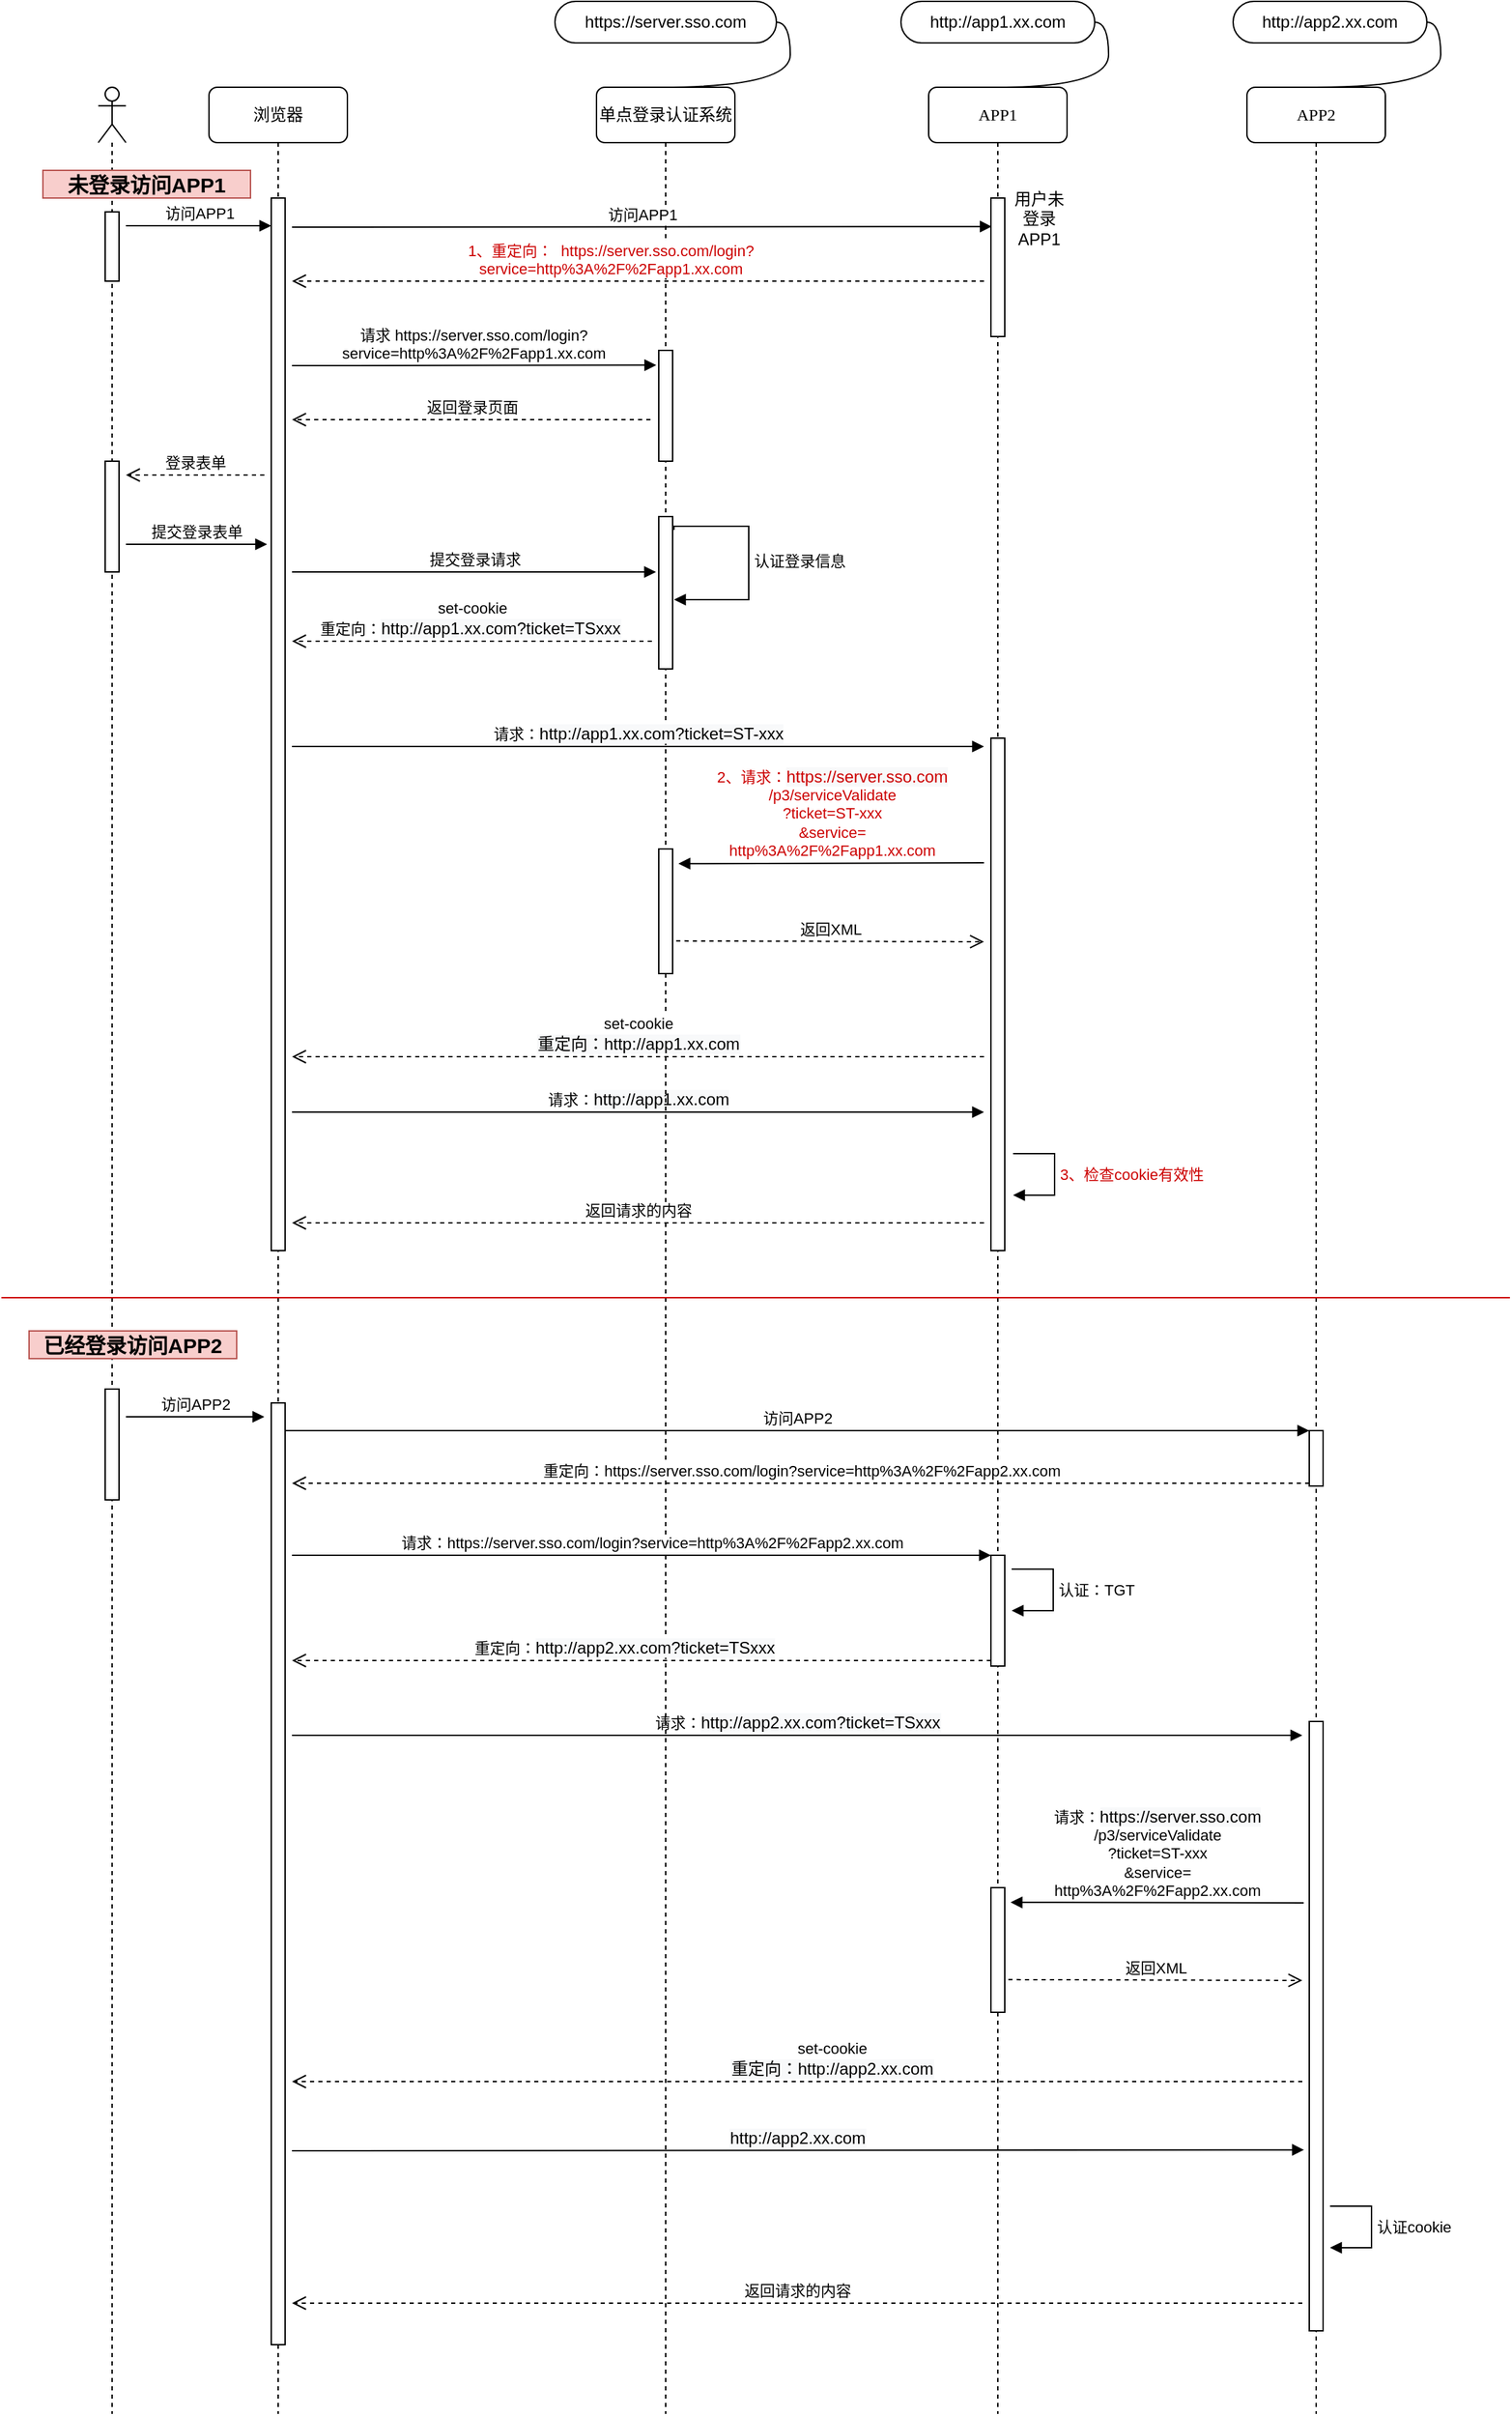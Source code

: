 <mxfile version="14.5.8" type="github">
  <diagram name="Page-1" id="13e1069c-82ec-6db2-03f1-153e76fe0fe0">
    <mxGraphModel dx="1038" dy="524" grid="1" gridSize="10" guides="1" tooltips="1" connect="1" arrows="1" fold="1" page="1" pageScale="1" pageWidth="1100" pageHeight="850" background="#ffffff" math="0" shadow="0">
      <root>
        <mxCell id="0" />
        <mxCell id="1" parent="0" />
        <mxCell id="7baba1c4bc27f4b0-2" value="浏览器" style="shape=umlLifeline;perimeter=lifelinePerimeter;whiteSpace=wrap;html=1;container=1;collapsible=0;recursiveResize=0;outlineConnect=0;rounded=1;shadow=0;comic=0;labelBackgroundColor=none;strokeWidth=1;fontFamily=Verdana;fontSize=12;align=center;" parent="1" vertex="1">
          <mxGeometry x="150" y="80" width="100" height="1680" as="geometry" />
        </mxCell>
        <mxCell id="E0K9IzBjebCavO_bWUDb-6" value="" style="html=1;points=[];perimeter=orthogonalPerimeter;" vertex="1" parent="7baba1c4bc27f4b0-2">
          <mxGeometry x="45" y="80" width="10" height="760" as="geometry" />
        </mxCell>
        <mxCell id="E0K9IzBjebCavO_bWUDb-42" value="提交登录请求" style="html=1;verticalAlign=bottom;endArrow=block;" edge="1" parent="7baba1c4bc27f4b0-2">
          <mxGeometry width="80" relative="1" as="geometry">
            <mxPoint x="60" y="350" as="sourcePoint" />
            <mxPoint x="323" y="350" as="targetPoint" />
          </mxGeometry>
        </mxCell>
        <mxCell id="E0K9IzBjebCavO_bWUDb-55" value="请求：&lt;span style=&quot;font-size: 12px ; background-color: rgb(248 , 249 , 250)&quot;&gt;http://app1.xx.com&lt;/span&gt;" style="html=1;verticalAlign=bottom;endArrow=block;" edge="1" parent="7baba1c4bc27f4b0-2">
          <mxGeometry width="80" relative="1" as="geometry">
            <mxPoint x="60" y="740" as="sourcePoint" />
            <mxPoint x="560" y="740" as="targetPoint" />
          </mxGeometry>
        </mxCell>
        <mxCell id="E0K9IzBjebCavO_bWUDb-61" value="" style="html=1;points=[];perimeter=orthogonalPerimeter;" vertex="1" parent="7baba1c4bc27f4b0-2">
          <mxGeometry x="45" y="950" width="10" height="680" as="geometry" />
        </mxCell>
        <mxCell id="E0K9IzBjebCavO_bWUDb-74" value="请求：&lt;span style=&quot;font-size: 12px ; background-color: rgb(248 , 249 , 250)&quot;&gt;http://app2.xx.com?ticket=TSxxx&lt;/span&gt;" style="html=1;verticalAlign=bottom;endArrow=block;" edge="1" parent="7baba1c4bc27f4b0-2">
          <mxGeometry width="80" relative="1" as="geometry">
            <mxPoint x="60" y="1190" as="sourcePoint" />
            <mxPoint x="790" y="1190" as="targetPoint" />
          </mxGeometry>
        </mxCell>
        <mxCell id="E0K9IzBjebCavO_bWUDb-81" value="&lt;span style=&quot;font-size: 12px ; background-color: rgb(248 , 249 , 250)&quot;&gt;http://app2.xx.com&lt;/span&gt;" style="html=1;verticalAlign=bottom;endArrow=block;entryX=-0.38;entryY=0.703;entryDx=0;entryDy=0;entryPerimeter=0;" edge="1" parent="7baba1c4bc27f4b0-2" target="E0K9IzBjebCavO_bWUDb-73">
          <mxGeometry width="80" relative="1" as="geometry">
            <mxPoint x="60" y="1490" as="sourcePoint" />
            <mxPoint x="140" y="1490" as="targetPoint" />
          </mxGeometry>
        </mxCell>
        <mxCell id="7baba1c4bc27f4b0-3" value="单点登录认证系统" style="shape=umlLifeline;perimeter=lifelinePerimeter;whiteSpace=wrap;html=1;container=1;collapsible=0;recursiveResize=0;outlineConnect=0;rounded=1;shadow=0;comic=0;labelBackgroundColor=none;strokeWidth=1;fontFamily=Verdana;fontSize=12;align=center;" parent="1" vertex="1">
          <mxGeometry x="430" y="80" width="100" height="1680" as="geometry" />
        </mxCell>
        <mxCell id="E0K9IzBjebCavO_bWUDb-28" value="" style="html=1;points=[];perimeter=orthogonalPerimeter;" vertex="1" parent="7baba1c4bc27f4b0-3">
          <mxGeometry x="45" y="190" width="10" height="80" as="geometry" />
        </mxCell>
        <mxCell id="E0K9IzBjebCavO_bWUDb-45" value="" style="html=1;points=[];perimeter=orthogonalPerimeter;" vertex="1" parent="7baba1c4bc27f4b0-3">
          <mxGeometry x="45" y="310" width="10" height="110" as="geometry" />
        </mxCell>
        <mxCell id="E0K9IzBjebCavO_bWUDb-46" value="认证登录信息" style="edgeStyle=orthogonalEdgeStyle;html=1;align=left;spacingLeft=2;endArrow=block;rounded=0;exitX=1.1;exitY=0.088;exitDx=0;exitDy=0;exitPerimeter=0;" edge="1" parent="7baba1c4bc27f4b0-3" source="E0K9IzBjebCavO_bWUDb-45">
          <mxGeometry relative="1" as="geometry">
            <mxPoint x="45" y="330" as="sourcePoint" />
            <Array as="points">
              <mxPoint x="110" y="317" />
              <mxPoint x="110" y="370" />
            </Array>
            <mxPoint x="56" y="370" as="targetPoint" />
          </mxGeometry>
        </mxCell>
        <mxCell id="7baba1c4bc27f4b0-4" value="APP1" style="shape=umlLifeline;perimeter=lifelinePerimeter;whiteSpace=wrap;html=1;container=1;collapsible=0;recursiveResize=0;outlineConnect=0;rounded=1;shadow=0;comic=0;labelBackgroundColor=none;strokeWidth=1;fontFamily=Verdana;fontSize=12;align=center;" parent="1" vertex="1">
          <mxGeometry x="670" y="80" width="100" height="1680" as="geometry" />
        </mxCell>
        <mxCell id="E0K9IzBjebCavO_bWUDb-11" value="" style="html=1;points=[];perimeter=orthogonalPerimeter;" vertex="1" parent="7baba1c4bc27f4b0-4">
          <mxGeometry x="45" y="80" width="10" height="100" as="geometry" />
        </mxCell>
        <mxCell id="E0K9IzBjebCavO_bWUDb-13" value="用户未登录APP1" style="text;html=1;strokeColor=none;fillColor=none;align=center;verticalAlign=middle;whiteSpace=wrap;rounded=0;" vertex="1" parent="7baba1c4bc27f4b0-4">
          <mxGeometry x="60" y="85" width="40" height="20" as="geometry" />
        </mxCell>
        <mxCell id="E0K9IzBjebCavO_bWUDb-48" value="" style="html=1;points=[];perimeter=orthogonalPerimeter;" vertex="1" parent="7baba1c4bc27f4b0-4">
          <mxGeometry x="45" y="470" width="10" height="370" as="geometry" />
        </mxCell>
        <mxCell id="E0K9IzBjebCavO_bWUDb-69" value="" style="html=1;points=[];perimeter=orthogonalPerimeter;" vertex="1" parent="7baba1c4bc27f4b0-4">
          <mxGeometry x="45" y="1060" width="10" height="80" as="geometry" />
        </mxCell>
        <mxCell id="E0K9IzBjebCavO_bWUDb-78" value="" style="html=1;points=[];perimeter=orthogonalPerimeter;" vertex="1" parent="7baba1c4bc27f4b0-4">
          <mxGeometry x="45" y="1300" width="10" height="90" as="geometry" />
        </mxCell>
        <mxCell id="E0K9IzBjebCavO_bWUDb-79" value="返回XML" style="html=1;verticalAlign=bottom;endArrow=open;dashed=1;endSize=8;exitX=1.26;exitY=0.738;exitDx=0;exitDy=0;exitPerimeter=0;" edge="1" parent="7baba1c4bc27f4b0-4" source="E0K9IzBjebCavO_bWUDb-78">
          <mxGeometry relative="1" as="geometry">
            <mxPoint x="270" y="1367" as="targetPoint" />
          </mxGeometry>
        </mxCell>
        <mxCell id="7baba1c4bc27f4b0-5" value="APP2" style="shape=umlLifeline;perimeter=lifelinePerimeter;whiteSpace=wrap;html=1;container=1;collapsible=0;recursiveResize=0;outlineConnect=0;rounded=1;shadow=0;comic=0;labelBackgroundColor=none;strokeWidth=1;fontFamily=Verdana;fontSize=12;align=center;" parent="1" vertex="1">
          <mxGeometry x="900" y="80" width="100" height="1680" as="geometry" />
        </mxCell>
        <mxCell id="E0K9IzBjebCavO_bWUDb-66" value="" style="html=1;points=[];perimeter=orthogonalPerimeter;" vertex="1" parent="7baba1c4bc27f4b0-5">
          <mxGeometry x="45" y="970" width="10" height="40" as="geometry" />
        </mxCell>
        <mxCell id="E0K9IzBjebCavO_bWUDb-73" value="" style="html=1;points=[];perimeter=orthogonalPerimeter;" vertex="1" parent="7baba1c4bc27f4b0-5">
          <mxGeometry x="45" y="1180" width="10" height="440" as="geometry" />
        </mxCell>
        <mxCell id="E0K9IzBjebCavO_bWUDb-3" value="" style="shape=umlLifeline;participant=umlActor;perimeter=lifelinePerimeter;whiteSpace=wrap;html=1;container=1;collapsible=0;recursiveResize=0;verticalAlign=top;spacingTop=36;outlineConnect=0;" vertex="1" parent="1">
          <mxGeometry x="70" y="80" width="20" height="1680" as="geometry" />
        </mxCell>
        <mxCell id="E0K9IzBjebCavO_bWUDb-4" value="" style="html=1;points=[];perimeter=orthogonalPerimeter;" vertex="1" parent="E0K9IzBjebCavO_bWUDb-3">
          <mxGeometry x="5" y="90" width="10" height="50" as="geometry" />
        </mxCell>
        <mxCell id="E0K9IzBjebCavO_bWUDb-33" value="" style="html=1;points=[];perimeter=orthogonalPerimeter;" vertex="1" parent="E0K9IzBjebCavO_bWUDb-3">
          <mxGeometry x="5" y="270" width="10" height="80" as="geometry" />
        </mxCell>
        <mxCell id="E0K9IzBjebCavO_bWUDb-60" value="" style="html=1;points=[];perimeter=orthogonalPerimeter;" vertex="1" parent="E0K9IzBjebCavO_bWUDb-3">
          <mxGeometry x="5" y="940" width="10" height="80" as="geometry" />
        </mxCell>
        <mxCell id="E0K9IzBjebCavO_bWUDb-5" value="访问APP1" style="html=1;verticalAlign=bottom;endArrow=block;" edge="1" parent="1" target="E0K9IzBjebCavO_bWUDb-6">
          <mxGeometry width="80" relative="1" as="geometry">
            <mxPoint x="90" y="180" as="sourcePoint" />
            <mxPoint x="292" y="170" as="targetPoint" />
          </mxGeometry>
        </mxCell>
        <mxCell id="E0K9IzBjebCavO_bWUDb-16" value="&lt;font style=&quot;font-size: 11px ; line-height: 90%&quot; color=&quot;#cc0000&quot;&gt;1、重定向：&amp;nbsp; https://server.sso.com/login?&lt;br&gt;service=http%3A%2F%2Fapp1.xx.com&lt;/font&gt;" style="html=1;verticalAlign=bottom;endArrow=open;dashed=1;endSize=8;" edge="1" parent="1">
          <mxGeometry x="0.08" relative="1" as="geometry">
            <mxPoint x="710" y="220" as="sourcePoint" />
            <mxPoint x="210" y="220" as="targetPoint" />
            <mxPoint as="offset" />
          </mxGeometry>
        </mxCell>
        <mxCell id="E0K9IzBjebCavO_bWUDb-17" value="https://server.sso.com" style="whiteSpace=wrap;html=1;rounded=1;arcSize=50;align=center;verticalAlign=middle;strokeWidth=1;autosize=1;spacing=4;treeFolding=1;treeMoving=1;newEdgeStyle={&quot;edgeStyle&quot;:&quot;entityRelationEdgeStyle&quot;,&quot;startArrow&quot;:&quot;none&quot;,&quot;endArrow&quot;:&quot;none&quot;,&quot;segment&quot;:10,&quot;curved&quot;:1};" vertex="1" parent="1">
          <mxGeometry x="400" y="18" width="160" height="30" as="geometry" />
        </mxCell>
        <mxCell id="E0K9IzBjebCavO_bWUDb-18" value="" style="edgeStyle=entityRelationEdgeStyle;startArrow=none;endArrow=none;segment=10;curved=1;exitX=0.47;exitY=0;exitDx=0;exitDy=0;exitPerimeter=0;" edge="1" target="E0K9IzBjebCavO_bWUDb-17" parent="1" source="7baba1c4bc27f4b0-3">
          <mxGeometry relative="1" as="geometry">
            <mxPoint x="490" y="78" as="sourcePoint" />
          </mxGeometry>
        </mxCell>
        <mxCell id="E0K9IzBjebCavO_bWUDb-24" value="http://app1.xx.com" style="whiteSpace=wrap;html=1;rounded=1;arcSize=50;align=center;verticalAlign=middle;strokeWidth=1;autosize=1;spacing=4;treeFolding=1;treeMoving=1;newEdgeStyle={&quot;edgeStyle&quot;:&quot;entityRelationEdgeStyle&quot;,&quot;startArrow&quot;:&quot;none&quot;,&quot;endArrow&quot;:&quot;none&quot;,&quot;segment&quot;:10,&quot;curved&quot;:1};" vertex="1" parent="1">
          <mxGeometry x="650" y="18" width="140" height="30" as="geometry" />
        </mxCell>
        <mxCell id="E0K9IzBjebCavO_bWUDb-25" value="" style="edgeStyle=entityRelationEdgeStyle;startArrow=none;endArrow=none;segment=10;curved=1;exitX=0.5;exitY=0;exitDx=0;exitDy=0;exitPerimeter=0;" edge="1" target="E0K9IzBjebCavO_bWUDb-24" parent="1" source="7baba1c4bc27f4b0-4">
          <mxGeometry relative="1" as="geometry">
            <mxPoint x="626" y="80" as="sourcePoint" />
          </mxGeometry>
        </mxCell>
        <mxCell id="E0K9IzBjebCavO_bWUDb-26" value="http://app2.xx.com" style="whiteSpace=wrap;html=1;rounded=1;arcSize=50;align=center;verticalAlign=middle;strokeWidth=1;autosize=1;spacing=4;treeFolding=1;treeMoving=1;newEdgeStyle={&quot;edgeStyle&quot;:&quot;entityRelationEdgeStyle&quot;,&quot;startArrow&quot;:&quot;none&quot;,&quot;endArrow&quot;:&quot;none&quot;,&quot;segment&quot;:10,&quot;curved&quot;:1};" vertex="1" parent="1">
          <mxGeometry x="890" y="18" width="140" height="30" as="geometry" />
        </mxCell>
        <mxCell id="E0K9IzBjebCavO_bWUDb-27" value="" style="edgeStyle=entityRelationEdgeStyle;startArrow=none;endArrow=none;segment=10;curved=1;exitX=0.5;exitY=0;exitDx=0;exitDy=0;exitPerimeter=0;" edge="1" parent="1" target="E0K9IzBjebCavO_bWUDb-26" source="7baba1c4bc27f4b0-5">
          <mxGeometry relative="1" as="geometry">
            <mxPoint x="860" y="80" as="sourcePoint" />
          </mxGeometry>
        </mxCell>
        <mxCell id="E0K9IzBjebCavO_bWUDb-12" value="访问APP1" style="html=1;verticalAlign=bottom;endArrow=block;entryX=0.06;entryY=0.206;entryDx=0;entryDy=0;entryPerimeter=0;" edge="1" parent="1" target="E0K9IzBjebCavO_bWUDb-11">
          <mxGeometry width="80" relative="1" as="geometry">
            <mxPoint x="210" y="181" as="sourcePoint" />
            <mxPoint x="630" y="180" as="targetPoint" />
          </mxGeometry>
        </mxCell>
        <mxCell id="E0K9IzBjebCavO_bWUDb-31" value="请求 https://server.sso.com/login?&lt;br&gt;service=http%3A%2F%2Fapp1.xx.com" style="html=1;verticalAlign=bottom;endArrow=block;entryX=-0.18;entryY=0.133;entryDx=0;entryDy=0;entryPerimeter=0;" edge="1" parent="1" target="E0K9IzBjebCavO_bWUDb-28">
          <mxGeometry width="80" relative="1" as="geometry">
            <mxPoint x="210" y="281" as="sourcePoint" />
            <mxPoint x="300" y="260" as="targetPoint" />
          </mxGeometry>
        </mxCell>
        <mxCell id="E0K9IzBjebCavO_bWUDb-32" value="返回登录页面" style="html=1;verticalAlign=bottom;endArrow=open;dashed=1;endSize=8;" edge="1" parent="1">
          <mxGeometry relative="1" as="geometry">
            <mxPoint x="469" y="320" as="sourcePoint" />
            <mxPoint x="210" y="320" as="targetPoint" />
          </mxGeometry>
        </mxCell>
        <mxCell id="E0K9IzBjebCavO_bWUDb-35" value="登录表单" style="html=1;verticalAlign=bottom;endArrow=open;dashed=1;endSize=8;" edge="1" parent="1">
          <mxGeometry relative="1" as="geometry">
            <mxPoint x="190" y="360" as="sourcePoint" />
            <mxPoint x="90" y="360" as="targetPoint" />
          </mxGeometry>
        </mxCell>
        <mxCell id="E0K9IzBjebCavO_bWUDb-36" value="提交登录表单" style="html=1;verticalAlign=bottom;endArrow=block;" edge="1" parent="1">
          <mxGeometry width="80" relative="1" as="geometry">
            <mxPoint x="90" y="410" as="sourcePoint" />
            <mxPoint x="192" y="410" as="targetPoint" />
          </mxGeometry>
        </mxCell>
        <mxCell id="E0K9IzBjebCavO_bWUDb-47" value="set-cookie&lt;br&gt;重定向：&lt;span style=&quot;font-size: 12px ; background-color: rgb(248 , 249 , 250)&quot;&gt;http://app1.xx.com?ticket=TSxxx&lt;/span&gt;&amp;nbsp;" style="html=1;verticalAlign=bottom;endArrow=open;dashed=1;endSize=8;" edge="1" parent="1">
          <mxGeometry relative="1" as="geometry">
            <mxPoint x="470" y="480" as="sourcePoint" />
            <mxPoint x="210" y="480" as="targetPoint" />
          </mxGeometry>
        </mxCell>
        <mxCell id="E0K9IzBjebCavO_bWUDb-49" value="请求：&lt;span style=&quot;font-size: 12px ; background-color: rgb(248 , 249 , 250)&quot;&gt;http://app1.xx.com?ticket=ST-xxx&lt;/span&gt;" style="html=1;verticalAlign=bottom;endArrow=block;" edge="1" parent="1">
          <mxGeometry relative="1" as="geometry">
            <mxPoint x="210" y="556" as="sourcePoint" />
            <mxPoint x="710" y="556" as="targetPoint" />
          </mxGeometry>
        </mxCell>
        <mxCell id="E0K9IzBjebCavO_bWUDb-52" value="&lt;font color=&quot;#cc0000&quot;&gt;2、请求：&lt;span style=&quot;font-size: 12px ; background-color: rgb(248 , 249 , 250)&quot;&gt;https://server.sso.com&lt;br&gt;&lt;/span&gt;/p3/serviceValidate&lt;br&gt;?ticket=ST-xxx&lt;br&gt;&amp;amp;service=&lt;br&gt;http%3A%2F%2Fapp1.xx.com&lt;/font&gt;" style="html=1;verticalAlign=bottom;endArrow=block;entryX=1.42;entryY=0.118;entryDx=0;entryDy=0;entryPerimeter=0;" edge="1" target="E0K9IzBjebCavO_bWUDb-51" parent="1">
          <mxGeometry relative="1" as="geometry">
            <mxPoint x="710" y="640" as="sourcePoint" />
          </mxGeometry>
        </mxCell>
        <mxCell id="E0K9IzBjebCavO_bWUDb-51" value="" style="html=1;points=[];perimeter=orthogonalPerimeter;" vertex="1" parent="1">
          <mxGeometry x="475" y="630" width="10" height="90" as="geometry" />
        </mxCell>
        <mxCell id="E0K9IzBjebCavO_bWUDb-53" value="返回XML" style="html=1;verticalAlign=bottom;endArrow=open;dashed=1;endSize=8;exitX=1.26;exitY=0.738;exitDx=0;exitDy=0;exitPerimeter=0;" edge="1" source="E0K9IzBjebCavO_bWUDb-51" parent="1">
          <mxGeometry relative="1" as="geometry">
            <mxPoint x="710" y="697" as="targetPoint" />
          </mxGeometry>
        </mxCell>
        <mxCell id="E0K9IzBjebCavO_bWUDb-54" value="set-cookie&lt;br&gt;&lt;span style=&quot;font-size: 12px ; background-color: rgb(248 , 249 , 250)&quot;&gt;重定向：http://app1.xx.com&lt;/span&gt;" style="html=1;verticalAlign=bottom;endArrow=open;dashed=1;endSize=8;" edge="1" parent="1">
          <mxGeometry relative="1" as="geometry">
            <mxPoint x="710" y="780" as="sourcePoint" />
            <mxPoint x="210" y="780" as="targetPoint" />
          </mxGeometry>
        </mxCell>
        <mxCell id="E0K9IzBjebCavO_bWUDb-57" value="认证cookie" style="edgeStyle=orthogonalEdgeStyle;html=1;align=left;spacingLeft=2;endArrow=block;rounded=0;" edge="1" parent="1">
          <mxGeometry relative="1" as="geometry">
            <mxPoint x="960" y="1610" as="sourcePoint" />
            <Array as="points">
              <mxPoint x="990" y="1610" />
              <mxPoint x="990" y="1640" />
            </Array>
            <mxPoint x="960" y="1640" as="targetPoint" />
          </mxGeometry>
        </mxCell>
        <mxCell id="E0K9IzBjebCavO_bWUDb-58" value="返回请求的内容" style="html=1;verticalAlign=bottom;endArrow=open;dashed=1;endSize=8;" edge="1" parent="1">
          <mxGeometry relative="1" as="geometry">
            <mxPoint x="710" y="900" as="sourcePoint" />
            <mxPoint x="210" y="900" as="targetPoint" />
          </mxGeometry>
        </mxCell>
        <mxCell id="E0K9IzBjebCavO_bWUDb-59" value="" style="line;strokeWidth=1;fillColor=#f8cecc;align=left;verticalAlign=middle;spacingTop=-1;spacingLeft=3;spacingRight=3;rotatable=0;labelPosition=right;points=[];portConstraint=eastwest;gradientDirection=west;perimeterSpacing=1;strokeColor=#CC0000;" vertex="1" parent="1">
          <mxGeometry y="950" width="1090" height="8" as="geometry" />
        </mxCell>
        <mxCell id="E0K9IzBjebCavO_bWUDb-63" value="&lt;b&gt;&lt;font style=&quot;font-size: 15px&quot;&gt;已经登录访问APP2&lt;/font&gt;&lt;/b&gt;" style="text;html=1;strokeColor=#b85450;fillColor=#f8cecc;align=center;verticalAlign=middle;whiteSpace=wrap;rounded=0;" vertex="1" parent="1">
          <mxGeometry x="20" y="978" width="150" height="20" as="geometry" />
        </mxCell>
        <mxCell id="E0K9IzBjebCavO_bWUDb-64" value="&lt;b&gt;&lt;font style=&quot;font-size: 15px&quot;&gt;未登录访问APP1&lt;/font&gt;&lt;/b&gt;" style="text;html=1;strokeColor=#b85450;fillColor=#f8cecc;align=center;verticalAlign=middle;whiteSpace=wrap;rounded=0;" vertex="1" parent="1">
          <mxGeometry x="30" y="140" width="150" height="20" as="geometry" />
        </mxCell>
        <mxCell id="E0K9IzBjebCavO_bWUDb-65" value="访问APP2" style="html=1;verticalAlign=bottom;endArrow=block;" edge="1" parent="1">
          <mxGeometry width="80" relative="1" as="geometry">
            <mxPoint x="90" y="1040" as="sourcePoint" />
            <mxPoint x="190" y="1040" as="targetPoint" />
          </mxGeometry>
        </mxCell>
        <mxCell id="E0K9IzBjebCavO_bWUDb-67" value="访问APP2" style="html=1;verticalAlign=bottom;endArrow=block;entryX=0;entryY=0;" edge="1" target="E0K9IzBjebCavO_bWUDb-66" parent="1" source="E0K9IzBjebCavO_bWUDb-61">
          <mxGeometry relative="1" as="geometry">
            <mxPoint x="875" y="1030" as="sourcePoint" />
          </mxGeometry>
        </mxCell>
        <mxCell id="E0K9IzBjebCavO_bWUDb-68" value="重定向：https://server.sso.com/login?service=http%3A%2F%2Fapp2.xx.com" style="html=1;verticalAlign=bottom;endArrow=open;dashed=1;endSize=8;exitX=0;exitY=0.95;" edge="1" source="E0K9IzBjebCavO_bWUDb-66" parent="1">
          <mxGeometry relative="1" as="geometry">
            <mxPoint x="210" y="1088" as="targetPoint" />
          </mxGeometry>
        </mxCell>
        <mxCell id="E0K9IzBjebCavO_bWUDb-70" value="请求：https://server.sso.com/login?service=http%3A%2F%2Fapp2.xx.com" style="html=1;verticalAlign=bottom;endArrow=block;entryX=0;entryY=0;" edge="1" target="E0K9IzBjebCavO_bWUDb-69" parent="1">
          <mxGeometry x="0.03" relative="1" as="geometry">
            <mxPoint x="210" y="1140" as="sourcePoint" />
            <mxPoint as="offset" />
          </mxGeometry>
        </mxCell>
        <mxCell id="E0K9IzBjebCavO_bWUDb-72" value="认证：TGT" style="edgeStyle=orthogonalEdgeStyle;html=1;align=left;spacingLeft=2;endArrow=block;rounded=0;" edge="1" parent="1">
          <mxGeometry relative="1" as="geometry">
            <mxPoint x="730" y="1150" as="sourcePoint" />
            <Array as="points">
              <mxPoint x="760" y="1150" />
              <mxPoint x="760" y="1180" />
            </Array>
            <mxPoint x="730" y="1180" as="targetPoint" />
          </mxGeometry>
        </mxCell>
        <mxCell id="E0K9IzBjebCavO_bWUDb-71" value="重定向：&lt;span style=&quot;font-size: 12px ; background-color: rgb(248 , 249 , 250)&quot;&gt;http://app2.xx.com?ticket=TSxxx&lt;/span&gt;" style="html=1;verticalAlign=bottom;endArrow=open;dashed=1;endSize=8;exitX=0;exitY=0.95;" edge="1" source="E0K9IzBjebCavO_bWUDb-69" parent="1">
          <mxGeometry x="0.05" relative="1" as="geometry">
            <mxPoint x="210" y="1216" as="targetPoint" />
            <mxPoint as="offset" />
          </mxGeometry>
        </mxCell>
        <mxCell id="E0K9IzBjebCavO_bWUDb-77" value="请求：&lt;span style=&quot;font-size: 12px ; background-color: rgb(248 , 249 , 250)&quot;&gt;https://server.sso.com&lt;br&gt;&lt;/span&gt;/p3/serviceValidate&lt;br&gt;?ticket=ST-xxx&lt;br&gt;&amp;amp;service=&lt;br&gt;http%3A%2F%2Fapp2.xx.com" style="html=1;verticalAlign=bottom;endArrow=block;entryX=1.42;entryY=0.118;entryDx=0;entryDy=0;entryPerimeter=0;" edge="1" parent="1" target="E0K9IzBjebCavO_bWUDb-78">
          <mxGeometry relative="1" as="geometry">
            <mxPoint x="941" y="1391" as="sourcePoint" />
          </mxGeometry>
        </mxCell>
        <mxCell id="E0K9IzBjebCavO_bWUDb-80" value="set-cookie&lt;br&gt;&lt;span style=&quot;font-size: 12px ; background-color: rgb(248 , 249 , 250)&quot;&gt;重定向：http://app2.xx.com&lt;/span&gt;" style="html=1;verticalAlign=bottom;endArrow=open;dashed=1;endSize=8;" edge="1" parent="1">
          <mxGeometry x="-0.069" relative="1" as="geometry">
            <mxPoint x="940" y="1520" as="sourcePoint" />
            <mxPoint x="210" y="1520" as="targetPoint" />
            <mxPoint as="offset" />
          </mxGeometry>
        </mxCell>
        <mxCell id="E0K9IzBjebCavO_bWUDb-82" value="&lt;font color=&quot;#cc0000&quot;&gt;3、检查cookie有效性&lt;/font&gt;" style="edgeStyle=orthogonalEdgeStyle;html=1;align=left;spacingLeft=2;endArrow=block;rounded=0;" edge="1" parent="1">
          <mxGeometry relative="1" as="geometry">
            <mxPoint x="731" y="850" as="sourcePoint" />
            <Array as="points">
              <mxPoint x="761" y="850" />
              <mxPoint x="761" y="880" />
            </Array>
            <mxPoint x="731" y="880" as="targetPoint" />
          </mxGeometry>
        </mxCell>
        <mxCell id="E0K9IzBjebCavO_bWUDb-83" value="返回请求的内容" style="html=1;verticalAlign=bottom;endArrow=open;dashed=1;endSize=8;" edge="1" parent="1">
          <mxGeometry relative="1" as="geometry">
            <mxPoint x="940" y="1680" as="sourcePoint" />
            <mxPoint x="210" y="1680" as="targetPoint" />
          </mxGeometry>
        </mxCell>
      </root>
    </mxGraphModel>
  </diagram>
</mxfile>
